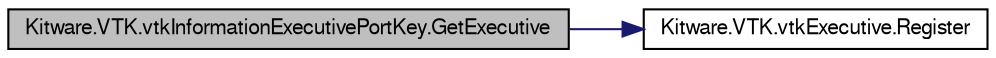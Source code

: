 digraph G
{
  bgcolor="transparent";
  edge [fontname="FreeSans",fontsize="10",labelfontname="FreeSans",labelfontsize="10"];
  node [fontname="FreeSans",fontsize="10",shape=record];
  rankdir="LR";
  Node1 [label="Kitware.VTK.vtkInformationExecutivePortKey.GetExecutive",height=0.2,width=0.4,color="black", fillcolor="grey75", style="filled" fontcolor="black"];
  Node1 -> Node2 [color="midnightblue",fontsize="10",style="solid",fontname="FreeSans"];
  Node2 [label="Kitware.VTK.vtkExecutive.Register",height=0.2,width=0.4,color="black",URL="$class_kitware_1_1_v_t_k_1_1vtk_executive.html#a5ecc9e5814e3f8513b80d4163a0e6ca7",tooltip="Participate in garbage collection."];
}

